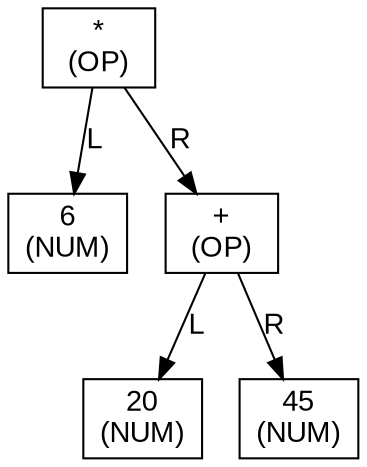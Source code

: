 digraph AST {
  rankdir=TB;
  node [fontname="Arial"];
  edge [fontname="Arial"];
  node0 [label="*\n(OP)", shape=box];
  node1 [label="6\n(NUM)", shape=box];
  node0 -> node1 [label="L"];
  node2 [label="+\n(OP)", shape=box];
  node3 [label="20\n(NUM)", shape=box];
  node2 -> node3 [label="L"];
  node4 [label="45\n(NUM)", shape=box];
  node2 -> node4 [label="R"];
  node0 -> node2 [label="R"];
}
